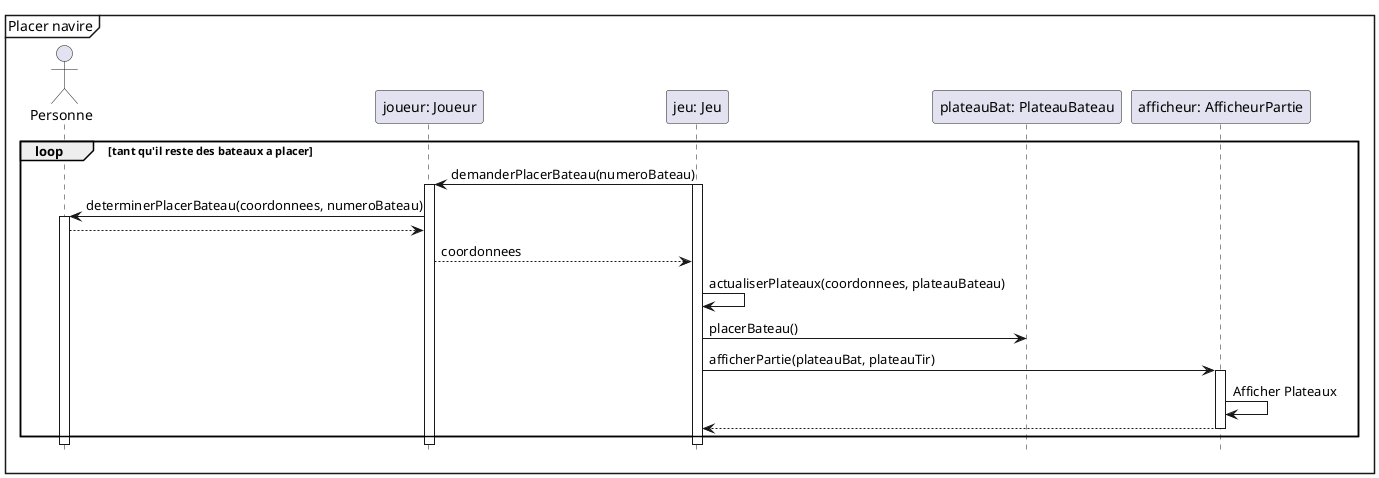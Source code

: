 @startuml
'https://plantuml.com/sequence-diagram
hide footbox
mainframe Placer navire

actor Personne as personne
participant "joueur: Joueur" as joueur
participant "jeu: Jeu" as Jeu
participant "plateauBat: PlateauBateau" as platBat
participant "afficheur: AfficheurPartie" as AfficheurPartie



loop tant qu'il reste des bateaux a placer
Jeu -> joueur : demanderPlacerBateau(numeroBateau)
activate Jeu
activate joueur
joueur -> personne : determinerPlacerBateau(coordonnees, numeroBateau)
activate personne
personne --> joueur
joueur --> Jeu : coordonnees
Jeu -> Jeu : actualiserPlateaux(coordonnees, plateauBateau)
Jeu -> platBat : placerBateau()
Jeu -> AfficheurPartie : afficherPartie(plateauBat, plateauTir)
activate AfficheurPartie
AfficheurPartie -> AfficheurPartie: Afficher Plateaux
AfficheurPartie --> Jeu
deactivate AfficheurPartie
end
@enduml
